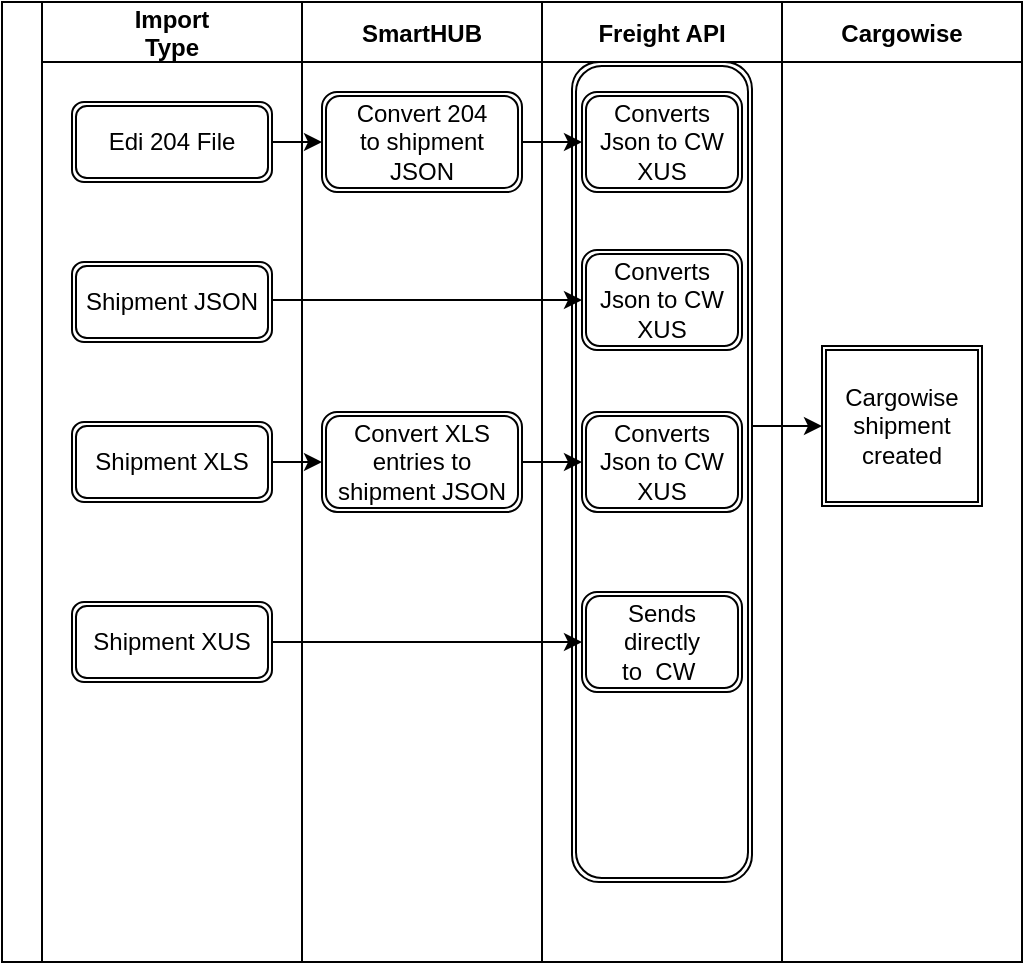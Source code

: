 <mxfile version="15.5.1" type="github">
  <diagram id="prtHgNgQTEPvFCAcTncT" name="Page-1">
    <mxGraphModel dx="1422" dy="762" grid="1" gridSize="10" guides="1" tooltips="1" connect="1" arrows="1" fold="1" page="1" pageScale="1" pageWidth="827" pageHeight="1169" math="0" shadow="0">
      <root>
        <mxCell id="0" />
        <mxCell id="1" parent="0" />
        <mxCell id="o-2NgWkHL0tD22r2cRgy-1" value="" style="swimlane;childLayout=stackLayout;resizeParent=1;resizeParentMax=0;startSize=20;horizontal=0;horizontalStack=1;" vertex="1" parent="1">
          <mxGeometry x="220" y="150" width="510" height="480" as="geometry" />
        </mxCell>
        <mxCell id="o-2NgWkHL0tD22r2cRgy-5" value="Import&#xa;Type" style="swimlane;startSize=30;" vertex="1" parent="o-2NgWkHL0tD22r2cRgy-1">
          <mxGeometry x="20" width="130" height="480" as="geometry" />
        </mxCell>
        <mxCell id="o-2NgWkHL0tD22r2cRgy-6" value="Edi 204 File" style="shape=ext;double=1;rounded=1;whiteSpace=wrap;html=1;" vertex="1" parent="o-2NgWkHL0tD22r2cRgy-5">
          <mxGeometry x="15" y="50" width="100" height="40" as="geometry" />
        </mxCell>
        <mxCell id="o-2NgWkHL0tD22r2cRgy-7" value="Shipment JSON" style="shape=ext;double=1;rounded=1;whiteSpace=wrap;html=1;" vertex="1" parent="o-2NgWkHL0tD22r2cRgy-5">
          <mxGeometry x="15" y="130" width="100" height="40" as="geometry" />
        </mxCell>
        <mxCell id="o-2NgWkHL0tD22r2cRgy-8" value="Shipment XUS" style="shape=ext;double=1;rounded=1;whiteSpace=wrap;html=1;" vertex="1" parent="o-2NgWkHL0tD22r2cRgy-5">
          <mxGeometry x="15" y="300" width="100" height="40" as="geometry" />
        </mxCell>
        <mxCell id="o-2NgWkHL0tD22r2cRgy-9" value="Shipment XLS" style="shape=ext;double=1;rounded=1;whiteSpace=wrap;html=1;" vertex="1" parent="o-2NgWkHL0tD22r2cRgy-5">
          <mxGeometry x="15" y="210" width="100" height="40" as="geometry" />
        </mxCell>
        <mxCell id="o-2NgWkHL0tD22r2cRgy-2" value="SmartHUB" style="swimlane;startSize=30;" vertex="1" parent="o-2NgWkHL0tD22r2cRgy-1">
          <mxGeometry x="150" width="120" height="480" as="geometry" />
        </mxCell>
        <mxCell id="o-2NgWkHL0tD22r2cRgy-11" value="Convert 204&lt;br&gt;to shipment JSON" style="shape=ext;double=1;rounded=1;whiteSpace=wrap;html=1;" vertex="1" parent="o-2NgWkHL0tD22r2cRgy-2">
          <mxGeometry x="10" y="45" width="100" height="50" as="geometry" />
        </mxCell>
        <mxCell id="o-2NgWkHL0tD22r2cRgy-19" value="Convert XLS entries&amp;nbsp;to shipment JSON" style="shape=ext;double=1;rounded=1;whiteSpace=wrap;html=1;" vertex="1" parent="o-2NgWkHL0tD22r2cRgy-2">
          <mxGeometry x="10" y="205" width="100" height="50" as="geometry" />
        </mxCell>
        <mxCell id="o-2NgWkHL0tD22r2cRgy-25" value="" style="edgeStyle=segmentEdgeStyle;endArrow=classic;html=1;rounded=0;exitX=1;exitY=0.5;exitDx=0;exitDy=0;" edge="1" parent="o-2NgWkHL0tD22r2cRgy-2" source="o-2NgWkHL0tD22r2cRgy-9">
          <mxGeometry width="50" height="50" relative="1" as="geometry">
            <mxPoint x="30" y="350" as="sourcePoint" />
            <mxPoint x="10" y="230" as="targetPoint" />
          </mxGeometry>
        </mxCell>
        <mxCell id="o-2NgWkHL0tD22r2cRgy-3" value="Freight API" style="swimlane;startSize=30;" vertex="1" parent="o-2NgWkHL0tD22r2cRgy-1">
          <mxGeometry x="270" width="120" height="480" as="geometry" />
        </mxCell>
        <mxCell id="o-2NgWkHL0tD22r2cRgy-12" value="" style="shape=ext;double=1;rounded=1;whiteSpace=wrap;html=1;" vertex="1" parent="o-2NgWkHL0tD22r2cRgy-3">
          <mxGeometry x="15" y="30" width="90" height="410" as="geometry" />
        </mxCell>
        <mxCell id="o-2NgWkHL0tD22r2cRgy-13" value="Converts Json to CW XUS" style="shape=ext;double=1;rounded=1;whiteSpace=wrap;html=1;" vertex="1" parent="o-2NgWkHL0tD22r2cRgy-3">
          <mxGeometry x="20" y="45" width="80" height="50" as="geometry" />
        </mxCell>
        <mxCell id="o-2NgWkHL0tD22r2cRgy-17" value="Converts Json to CW XUS" style="shape=ext;double=1;rounded=1;whiteSpace=wrap;html=1;" vertex="1" parent="o-2NgWkHL0tD22r2cRgy-3">
          <mxGeometry x="20" y="124" width="80" height="50" as="geometry" />
        </mxCell>
        <mxCell id="o-2NgWkHL0tD22r2cRgy-18" value="Converts Json to CW XUS" style="shape=ext;double=1;rounded=1;whiteSpace=wrap;html=1;" vertex="1" parent="o-2NgWkHL0tD22r2cRgy-3">
          <mxGeometry x="20" y="205" width="80" height="50" as="geometry" />
        </mxCell>
        <mxCell id="o-2NgWkHL0tD22r2cRgy-20" value="Sends directly&lt;br&gt;to&amp;nbsp; CW&amp;nbsp;" style="shape=ext;double=1;rounded=1;whiteSpace=wrap;html=1;" vertex="1" parent="o-2NgWkHL0tD22r2cRgy-3">
          <mxGeometry x="20" y="295" width="80" height="50" as="geometry" />
        </mxCell>
        <mxCell id="o-2NgWkHL0tD22r2cRgy-4" value="Cargowise" style="swimlane;startSize=30;" vertex="1" parent="o-2NgWkHL0tD22r2cRgy-1">
          <mxGeometry x="390" width="120" height="480" as="geometry" />
        </mxCell>
        <mxCell id="o-2NgWkHL0tD22r2cRgy-10" value="Cargowise shipment created" style="shape=ext;double=1;whiteSpace=wrap;html=1;aspect=fixed;" vertex="1" parent="o-2NgWkHL0tD22r2cRgy-4">
          <mxGeometry x="20" y="172" width="80" height="80" as="geometry" />
        </mxCell>
        <mxCell id="o-2NgWkHL0tD22r2cRgy-22" value="" style="edgeStyle=segmentEdgeStyle;endArrow=classic;html=1;rounded=0;exitX=1;exitY=0.5;exitDx=0;exitDy=0;entryX=0;entryY=0.5;entryDx=0;entryDy=0;" edge="1" parent="o-2NgWkHL0tD22r2cRgy-1" source="o-2NgWkHL0tD22r2cRgy-7" target="o-2NgWkHL0tD22r2cRgy-17">
          <mxGeometry width="50" height="50" relative="1" as="geometry">
            <mxPoint x="145" y="80" as="sourcePoint" />
            <mxPoint x="170" y="80" as="targetPoint" />
            <Array as="points">
              <mxPoint x="135" y="149" />
            </Array>
          </mxGeometry>
        </mxCell>
        <mxCell id="o-2NgWkHL0tD22r2cRgy-24" value="" style="edgeStyle=segmentEdgeStyle;endArrow=classic;html=1;rounded=0;exitX=1;exitY=0.5;exitDx=0;exitDy=0;entryX=0;entryY=0.5;entryDx=0;entryDy=0;" edge="1" parent="o-2NgWkHL0tD22r2cRgy-1" source="o-2NgWkHL0tD22r2cRgy-11" target="o-2NgWkHL0tD22r2cRgy-13">
          <mxGeometry width="50" height="50" relative="1" as="geometry">
            <mxPoint x="190" y="180" as="sourcePoint" />
            <mxPoint x="240" y="130" as="targetPoint" />
          </mxGeometry>
        </mxCell>
        <mxCell id="o-2NgWkHL0tD22r2cRgy-26" value="" style="edgeStyle=segmentEdgeStyle;endArrow=classic;html=1;rounded=0;entryX=0;entryY=0.5;entryDx=0;entryDy=0;exitX=1;exitY=0.5;exitDx=0;exitDy=0;" edge="1" parent="o-2NgWkHL0tD22r2cRgy-1" source="o-2NgWkHL0tD22r2cRgy-19" target="o-2NgWkHL0tD22r2cRgy-18">
          <mxGeometry width="50" height="50" relative="1" as="geometry">
            <mxPoint x="170" y="200" as="sourcePoint" />
            <mxPoint x="220" y="150" as="targetPoint" />
          </mxGeometry>
        </mxCell>
        <mxCell id="o-2NgWkHL0tD22r2cRgy-27" value="" style="edgeStyle=segmentEdgeStyle;endArrow=classic;html=1;rounded=0;entryX=0;entryY=0.5;entryDx=0;entryDy=0;exitX=1;exitY=0.5;exitDx=0;exitDy=0;" edge="1" parent="o-2NgWkHL0tD22r2cRgy-1" source="o-2NgWkHL0tD22r2cRgy-8" target="o-2NgWkHL0tD22r2cRgy-20">
          <mxGeometry width="50" height="50" relative="1" as="geometry">
            <mxPoint x="-170" y="340" as="sourcePoint" />
            <mxPoint x="-120" y="290" as="targetPoint" />
          </mxGeometry>
        </mxCell>
        <mxCell id="o-2NgWkHL0tD22r2cRgy-28" value="" style="edgeStyle=segmentEdgeStyle;endArrow=classic;html=1;rounded=0;entryX=0;entryY=0.5;entryDx=0;entryDy=0;exitX=1;exitY=0.444;exitDx=0;exitDy=0;exitPerimeter=0;" edge="1" parent="o-2NgWkHL0tD22r2cRgy-1" source="o-2NgWkHL0tD22r2cRgy-12" target="o-2NgWkHL0tD22r2cRgy-10">
          <mxGeometry width="50" height="50" relative="1" as="geometry">
            <mxPoint x="170" y="200" as="sourcePoint" />
            <mxPoint x="220" y="150" as="targetPoint" />
          </mxGeometry>
        </mxCell>
        <mxCell id="o-2NgWkHL0tD22r2cRgy-21" value="" style="edgeStyle=segmentEdgeStyle;endArrow=classic;html=1;rounded=0;exitX=1;exitY=0.5;exitDx=0;exitDy=0;" edge="1" parent="1" source="o-2NgWkHL0tD22r2cRgy-6">
          <mxGeometry width="50" height="50" relative="1" as="geometry">
            <mxPoint x="390" y="350" as="sourcePoint" />
            <mxPoint x="380" y="220" as="targetPoint" />
          </mxGeometry>
        </mxCell>
      </root>
    </mxGraphModel>
  </diagram>
</mxfile>

